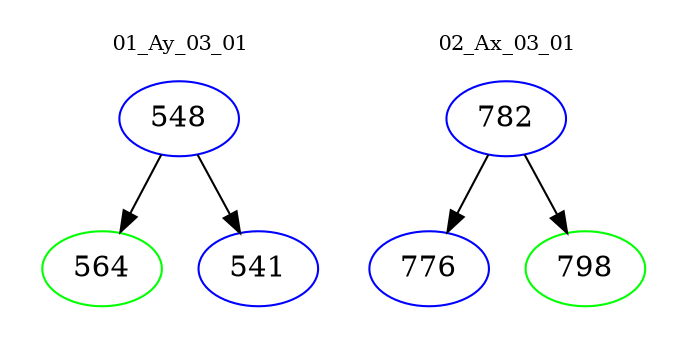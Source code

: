 digraph{
subgraph cluster_0 {
color = white
label = "01_Ay_03_01";
fontsize=10;
T0_548 [label="548", color="blue"]
T0_548 -> T0_564 [color="black"]
T0_564 [label="564", color="green"]
T0_548 -> T0_541 [color="black"]
T0_541 [label="541", color="blue"]
}
subgraph cluster_1 {
color = white
label = "02_Ax_03_01";
fontsize=10;
T1_782 [label="782", color="blue"]
T1_782 -> T1_776 [color="black"]
T1_776 [label="776", color="blue"]
T1_782 -> T1_798 [color="black"]
T1_798 [label="798", color="green"]
}
}
